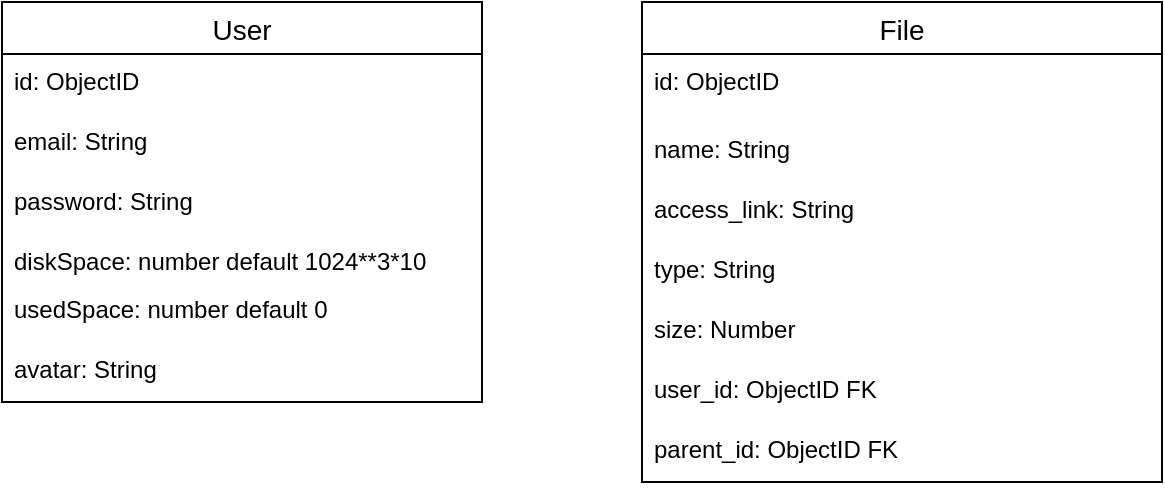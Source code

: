 <mxfile version="14.9.5" type="device"><diagram id="1WqWmPirkTD-n_tS2SFf" name="Page-1"><mxGraphModel dx="1185" dy="668" grid="1" gridSize="10" guides="1" tooltips="1" connect="1" arrows="1" fold="1" page="1" pageScale="1" pageWidth="850" pageHeight="1100" math="0" shadow="0"><root><mxCell id="0"/><mxCell id="1" parent="0"/><mxCell id="boZrBazKYgIy7Pa0XqJp-1" value="User" style="swimlane;fontStyle=0;childLayout=stackLayout;horizontal=1;startSize=26;horizontalStack=0;resizeParent=1;resizeParentMax=0;resizeLast=0;collapsible=1;marginBottom=0;align=center;fontSize=14;" vertex="1" parent="1"><mxGeometry x="50" y="60" width="240" height="200" as="geometry"/></mxCell><mxCell id="boZrBazKYgIy7Pa0XqJp-2" value="id: ObjectID" style="text;strokeColor=none;fillColor=none;spacingLeft=4;spacingRight=4;overflow=hidden;rotatable=0;points=[[0,0.5],[1,0.5]];portConstraint=eastwest;fontSize=12;" vertex="1" parent="boZrBazKYgIy7Pa0XqJp-1"><mxGeometry y="26" width="240" height="30" as="geometry"/></mxCell><mxCell id="boZrBazKYgIy7Pa0XqJp-3" value="email: String" style="text;strokeColor=none;fillColor=none;spacingLeft=4;spacingRight=4;overflow=hidden;rotatable=0;points=[[0,0.5],[1,0.5]];portConstraint=eastwest;fontSize=12;" vertex="1" parent="boZrBazKYgIy7Pa0XqJp-1"><mxGeometry y="56" width="240" height="30" as="geometry"/></mxCell><mxCell id="boZrBazKYgIy7Pa0XqJp-6" value="password: String" style="text;strokeColor=none;fillColor=none;spacingLeft=4;spacingRight=4;overflow=hidden;rotatable=0;points=[[0,0.5],[1,0.5]];portConstraint=eastwest;fontSize=12;" vertex="1" parent="boZrBazKYgIy7Pa0XqJp-1"><mxGeometry y="86" width="240" height="30" as="geometry"/></mxCell><mxCell id="boZrBazKYgIy7Pa0XqJp-9" value="diskSpace: number default 1024**3*10" style="text;strokeColor=none;fillColor=none;spacingLeft=4;spacingRight=4;overflow=hidden;rotatable=0;points=[[0,0.5],[1,0.5]];portConstraint=eastwest;fontSize=12;" vertex="1" parent="boZrBazKYgIy7Pa0XqJp-1"><mxGeometry y="116" width="240" height="24" as="geometry"/></mxCell><mxCell id="boZrBazKYgIy7Pa0XqJp-10" value="usedSpace: number default 0" style="text;strokeColor=none;fillColor=none;spacingLeft=4;spacingRight=4;overflow=hidden;rotatable=0;points=[[0,0.5],[1,0.5]];portConstraint=eastwest;fontSize=12;" vertex="1" parent="boZrBazKYgIy7Pa0XqJp-1"><mxGeometry y="140" width="240" height="30" as="geometry"/></mxCell><mxCell id="boZrBazKYgIy7Pa0XqJp-11" value="avatar: String" style="text;strokeColor=none;fillColor=none;spacingLeft=4;spacingRight=4;overflow=hidden;rotatable=0;points=[[0,0.5],[1,0.5]];portConstraint=eastwest;fontSize=12;" vertex="1" parent="boZrBazKYgIy7Pa0XqJp-1"><mxGeometry y="170" width="240" height="30" as="geometry"/></mxCell><mxCell id="boZrBazKYgIy7Pa0XqJp-12" value="File" style="swimlane;fontStyle=0;childLayout=stackLayout;horizontal=1;startSize=26;horizontalStack=0;resizeParent=1;resizeParentMax=0;resizeLast=0;collapsible=1;marginBottom=0;align=center;fontSize=14;" vertex="1" parent="1"><mxGeometry x="370" y="60" width="260" height="240" as="geometry"/></mxCell><mxCell id="boZrBazKYgIy7Pa0XqJp-16" value="id: ObjectID" style="text;strokeColor=none;fillColor=none;spacingLeft=4;spacingRight=4;overflow=hidden;rotatable=0;points=[[0,0.5],[1,0.5]];portConstraint=eastwest;fontSize=12;" vertex="1" parent="boZrBazKYgIy7Pa0XqJp-12"><mxGeometry y="26" width="260" height="34" as="geometry"/></mxCell><mxCell id="boZrBazKYgIy7Pa0XqJp-17" value="name: String" style="text;strokeColor=none;fillColor=none;spacingLeft=4;spacingRight=4;overflow=hidden;rotatable=0;points=[[0,0.5],[1,0.5]];portConstraint=eastwest;fontSize=12;" vertex="1" parent="boZrBazKYgIy7Pa0XqJp-12"><mxGeometry y="60" width="260" height="30" as="geometry"/></mxCell><mxCell id="boZrBazKYgIy7Pa0XqJp-21" value="access_link: String" style="text;strokeColor=none;fillColor=none;spacingLeft=4;spacingRight=4;overflow=hidden;rotatable=0;points=[[0,0.5],[1,0.5]];portConstraint=eastwest;fontSize=12;" vertex="1" parent="boZrBazKYgIy7Pa0XqJp-12"><mxGeometry y="90" width="260" height="30" as="geometry"/></mxCell><mxCell id="boZrBazKYgIy7Pa0XqJp-18" value="type: String" style="text;strokeColor=none;fillColor=none;spacingLeft=4;spacingRight=4;overflow=hidden;rotatable=0;points=[[0,0.5],[1,0.5]];portConstraint=eastwest;fontSize=12;" vertex="1" parent="boZrBazKYgIy7Pa0XqJp-12"><mxGeometry y="120" width="260" height="30" as="geometry"/></mxCell><mxCell id="boZrBazKYgIy7Pa0XqJp-19" value="size: Number" style="text;strokeColor=none;fillColor=none;spacingLeft=4;spacingRight=4;overflow=hidden;rotatable=0;points=[[0,0.5],[1,0.5]];portConstraint=eastwest;fontSize=12;" vertex="1" parent="boZrBazKYgIy7Pa0XqJp-12"><mxGeometry y="150" width="260" height="30" as="geometry"/></mxCell><mxCell id="boZrBazKYgIy7Pa0XqJp-20" value="user_id: ObjectID FK" style="text;strokeColor=none;fillColor=none;spacingLeft=4;spacingRight=4;overflow=hidden;rotatable=0;points=[[0,0.5],[1,0.5]];portConstraint=eastwest;fontSize=12;" vertex="1" parent="boZrBazKYgIy7Pa0XqJp-12"><mxGeometry y="180" width="260" height="30" as="geometry"/></mxCell><mxCell id="boZrBazKYgIy7Pa0XqJp-23" value="parent_id: ObjectID FK" style="text;strokeColor=none;fillColor=none;spacingLeft=4;spacingRight=4;overflow=hidden;rotatable=0;points=[[0,0.5],[1,0.5]];portConstraint=eastwest;fontSize=12;" vertex="1" parent="boZrBazKYgIy7Pa0XqJp-12"><mxGeometry y="210" width="260" height="30" as="geometry"/></mxCell></root></mxGraphModel></diagram></mxfile>